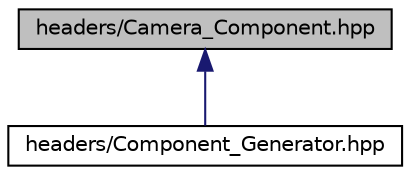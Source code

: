 digraph "headers/Camera_Component.hpp"
{
 // LATEX_PDF_SIZE
  edge [fontname="Helvetica",fontsize="10",labelfontname="Helvetica",labelfontsize="10"];
  node [fontname="Helvetica",fontsize="10",shape=record];
  Node5 [label="headers/Camera_Component.hpp",height=0.2,width=0.4,color="black", fillcolor="grey75", style="filled", fontcolor="black",tooltip="Camera component."];
  Node5 -> Node6 [dir="back",color="midnightblue",fontsize="10",style="solid",fontname="Helvetica"];
  Node6 [label="headers/Component_Generator.hpp",height=0.2,width=0.4,color="black", fillcolor="white", style="filled",URL="$d2/de4/_component___generator_8hpp.html",tooltip="Generator of components, store and create components."];
}
